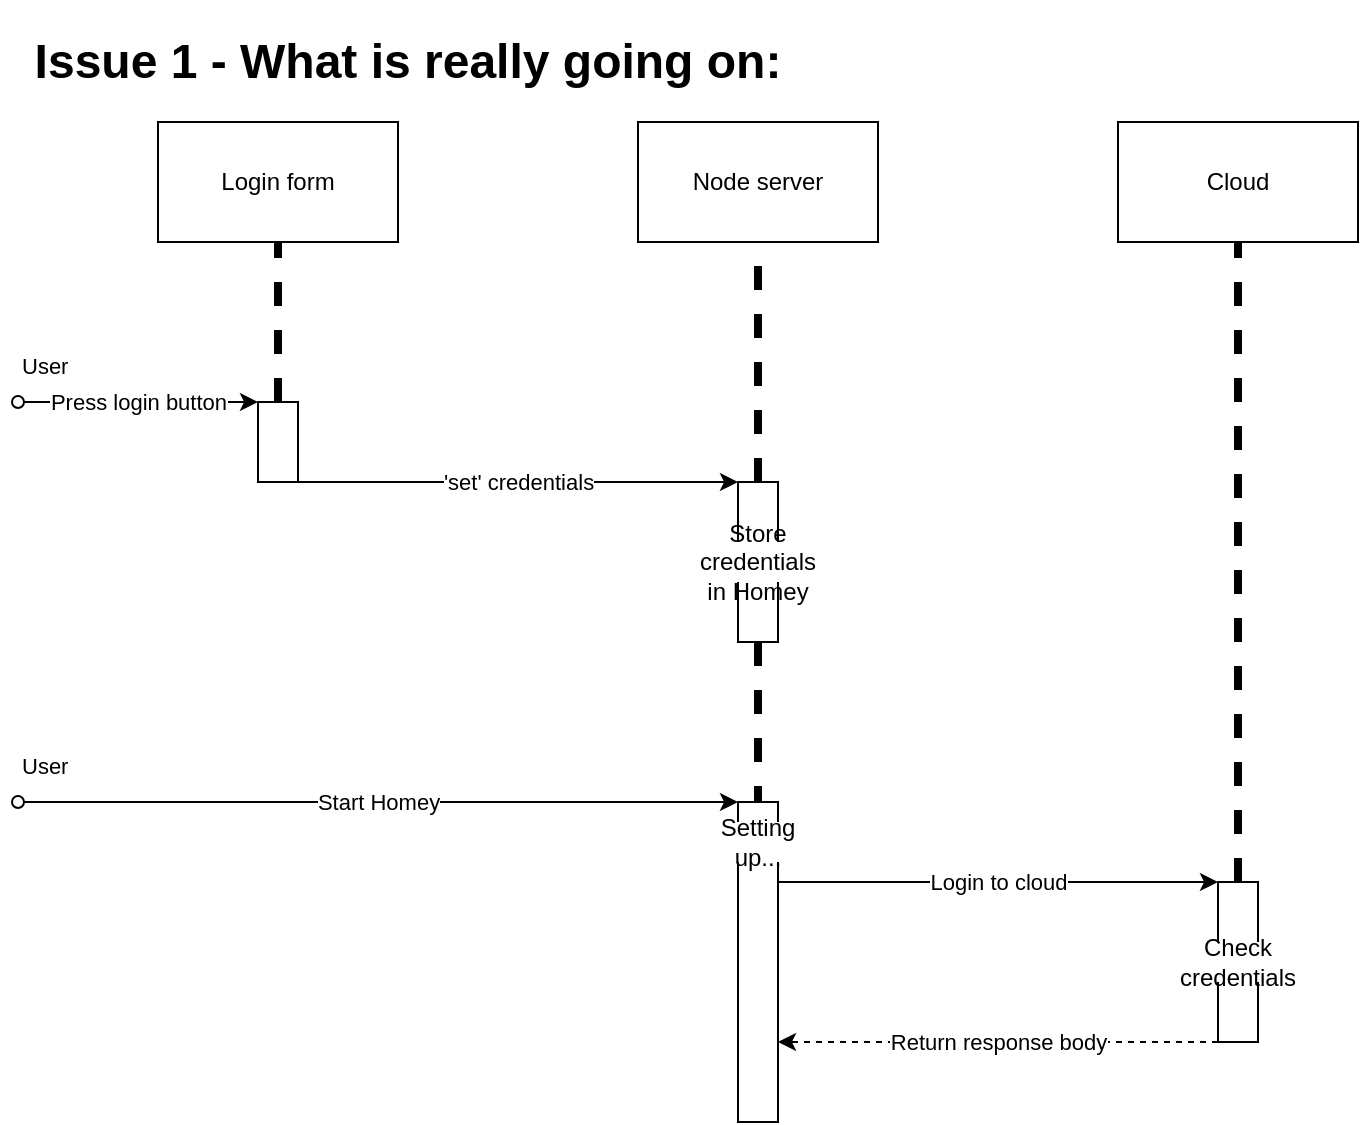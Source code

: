 <mxfile version="13.7.5" type="device"><diagram id="8l5D-kAxnWaShZ9Dx6Nm" name="Page-1"><mxGraphModel dx="1422" dy="745" grid="1" gridSize="10" guides="1" tooltips="1" connect="1" arrows="1" fold="1" page="1" pageScale="1" pageWidth="827" pageHeight="1169" math="0" shadow="0"><root><mxCell id="0"/><mxCell id="1" parent="0"/><mxCell id="Ak9lqWgYZfJxuabQcHQI-1" value="Login form" style="rounded=0;whiteSpace=wrap;html=1;" vertex="1" parent="1"><mxGeometry x="80" y="60" width="120" height="60" as="geometry"/></mxCell><mxCell id="Ak9lqWgYZfJxuabQcHQI-2" value="Node server" style="rounded=0;whiteSpace=wrap;html=1;" vertex="1" parent="1"><mxGeometry x="320" y="60" width="120" height="60" as="geometry"/></mxCell><mxCell id="Ak9lqWgYZfJxuabQcHQI-3" value="Cloud" style="rounded=0;whiteSpace=wrap;html=1;" vertex="1" parent="1"><mxGeometry x="560" y="60" width="120" height="60" as="geometry"/></mxCell><mxCell id="Ak9lqWgYZfJxuabQcHQI-4" value="" style="rounded=0;whiteSpace=wrap;html=1;" vertex="1" parent="1"><mxGeometry x="130" y="200" width="20" height="40" as="geometry"/></mxCell><mxCell id="Ak9lqWgYZfJxuabQcHQI-28" style="edgeStyle=orthogonalEdgeStyle;rounded=0;orthogonalLoop=1;jettySize=auto;html=1;exitX=0.5;exitY=1;exitDx=0;exitDy=0;entryX=0.5;entryY=0;entryDx=0;entryDy=0;startArrow=none;startFill=0;endArrow=none;endFill=0;dashed=1;strokeWidth=4;" edge="1" parent="1" source="Ak9lqWgYZfJxuabQcHQI-5" target="Ak9lqWgYZfJxuabQcHQI-24"><mxGeometry relative="1" as="geometry"/></mxCell><mxCell id="Ak9lqWgYZfJxuabQcHQI-5" value="" style="rounded=0;whiteSpace=wrap;html=1;" vertex="1" parent="1"><mxGeometry x="370" y="240" width="20" height="80" as="geometry"/></mxCell><mxCell id="Ak9lqWgYZfJxuabQcHQI-33" style="edgeStyle=orthogonalEdgeStyle;rounded=0;orthogonalLoop=1;jettySize=auto;html=1;exitX=0;exitY=1;exitDx=0;exitDy=0;startArrow=none;startFill=0;endArrow=classic;endFill=1;strokeWidth=1;dashed=1;" edge="1" parent="1" source="Ak9lqWgYZfJxuabQcHQI-6"><mxGeometry relative="1" as="geometry"><mxPoint x="390" y="520" as="targetPoint"/><Array as="points"><mxPoint x="390" y="520"/></Array></mxGeometry></mxCell><mxCell id="Ak9lqWgYZfJxuabQcHQI-34" value="Return response body" style="edgeLabel;html=1;align=center;verticalAlign=middle;resizable=0;points=[];" vertex="1" connectable="0" parent="Ak9lqWgYZfJxuabQcHQI-33"><mxGeometry x="-0.223" y="-3" relative="1" as="geometry"><mxPoint x="-24.48" y="3" as="offset"/></mxGeometry></mxCell><mxCell id="Ak9lqWgYZfJxuabQcHQI-6" value="" style="rounded=0;whiteSpace=wrap;html=1;" vertex="1" parent="1"><mxGeometry x="610" y="440" width="20" height="80" as="geometry"/></mxCell><mxCell id="Ak9lqWgYZfJxuabQcHQI-7" value="" style="endArrow=classic;html=1;entryX=0;entryY=0;entryDx=0;entryDy=0;startArrow=oval;startFill=0;" edge="1" parent="1" target="Ak9lqWgYZfJxuabQcHQI-4"><mxGeometry relative="1" as="geometry"><mxPoint x="10" y="200" as="sourcePoint"/><mxPoint x="120" y="210" as="targetPoint"/></mxGeometry></mxCell><mxCell id="Ak9lqWgYZfJxuabQcHQI-8" value="Press login button" style="edgeLabel;resizable=0;html=1;align=center;verticalAlign=middle;" connectable="0" vertex="1" parent="Ak9lqWgYZfJxuabQcHQI-7"><mxGeometry relative="1" as="geometry"/></mxCell><mxCell id="Ak9lqWgYZfJxuabQcHQI-9" value="User" style="edgeLabel;resizable=0;html=1;align=left;verticalAlign=bottom;" connectable="0" vertex="1" parent="Ak9lqWgYZfJxuabQcHQI-7"><mxGeometry x="-1" relative="1" as="geometry"><mxPoint y="-10" as="offset"/></mxGeometry></mxCell><mxCell id="Ak9lqWgYZfJxuabQcHQI-10" value="" style="endArrow=classic;html=1;exitX=1;exitY=1;exitDx=0;exitDy=0;entryX=0;entryY=0;entryDx=0;entryDy=0;" edge="1" parent="1" source="Ak9lqWgYZfJxuabQcHQI-4" target="Ak9lqWgYZfJxuabQcHQI-5"><mxGeometry width="50" height="50" relative="1" as="geometry"><mxPoint x="170" y="210" as="sourcePoint"/><mxPoint x="350" y="240" as="targetPoint"/></mxGeometry></mxCell><mxCell id="Ak9lqWgYZfJxuabQcHQI-11" value="'set' credentials" style="edgeLabel;html=1;align=center;verticalAlign=middle;resizable=0;points=[];" vertex="1" connectable="0" parent="Ak9lqWgYZfJxuabQcHQI-10"><mxGeometry x="0.141" relative="1" as="geometry"><mxPoint x="-15.7" y="-0.31" as="offset"/></mxGeometry></mxCell><mxCell id="Ak9lqWgYZfJxuabQcHQI-12" value="" style="endArrow=none;html=1;strokeColor=#000000;strokeWidth=4;entryX=0.5;entryY=1;entryDx=0;entryDy=0;exitX=0.5;exitY=0;exitDx=0;exitDy=0;dashed=1;" edge="1" parent="1" source="Ak9lqWgYZfJxuabQcHQI-4" target="Ak9lqWgYZfJxuabQcHQI-1"><mxGeometry width="50" height="50" relative="1" as="geometry"><mxPoint x="170" y="210" as="sourcePoint"/><mxPoint x="220" y="160" as="targetPoint"/></mxGeometry></mxCell><mxCell id="Ak9lqWgYZfJxuabQcHQI-13" value="" style="endArrow=none;html=1;strokeColor=#000000;strokeWidth=4;entryX=0.5;entryY=1;entryDx=0;entryDy=0;exitX=0.5;exitY=0;exitDx=0;exitDy=0;dashed=1;" edge="1" parent="1" source="Ak9lqWgYZfJxuabQcHQI-6" target="Ak9lqWgYZfJxuabQcHQI-3"><mxGeometry width="50" height="50" relative="1" as="geometry"><mxPoint x="510" y="220" as="sourcePoint"/><mxPoint x="510" y="140" as="targetPoint"/></mxGeometry></mxCell><mxCell id="Ak9lqWgYZfJxuabQcHQI-14" value="" style="endArrow=none;html=1;strokeColor=#000000;strokeWidth=4;entryX=0.5;entryY=1;entryDx=0;entryDy=0;exitX=0.5;exitY=0;exitDx=0;exitDy=0;dashed=1;" edge="1" parent="1" source="Ak9lqWgYZfJxuabQcHQI-5" target="Ak9lqWgYZfJxuabQcHQI-2"><mxGeometry width="50" height="50" relative="1" as="geometry"><mxPoint x="400.0" y="220" as="sourcePoint"/><mxPoint x="400.0" y="140" as="targetPoint"/></mxGeometry></mxCell><mxCell id="Ak9lqWgYZfJxuabQcHQI-17" value="Check credentials" style="text;html=1;strokeColor=none;align=center;verticalAlign=middle;whiteSpace=wrap;rounded=0;fillColor=#ffffff;" vertex="1" parent="1"><mxGeometry x="600" y="470" width="40" height="20" as="geometry"/></mxCell><mxCell id="Ak9lqWgYZfJxuabQcHQI-22" value="&lt;h1&gt;Issue 1 - What is really going on:&lt;/h1&gt;" style="text;html=1;strokeColor=none;fillColor=none;align=center;verticalAlign=middle;whiteSpace=wrap;rounded=0;" vertex="1" parent="1"><mxGeometry x="10" y="10" width="390" height="40" as="geometry"/></mxCell><mxCell id="Ak9lqWgYZfJxuabQcHQI-23" value="Store credentials in Homey" style="text;html=1;strokeColor=none;align=center;verticalAlign=middle;whiteSpace=wrap;rounded=0;fillColor=#ffffff;" vertex="1" parent="1"><mxGeometry x="355" y="270" width="50" height="20" as="geometry"/></mxCell><mxCell id="Ak9lqWgYZfJxuabQcHQI-31" style="edgeStyle=orthogonalEdgeStyle;rounded=0;orthogonalLoop=1;jettySize=auto;html=1;exitX=1;exitY=0.5;exitDx=0;exitDy=0;entryX=0;entryY=0;entryDx=0;entryDy=0;startArrow=none;startFill=0;endArrow=classic;endFill=1;strokeWidth=1;" edge="1" parent="1" source="Ak9lqWgYZfJxuabQcHQI-24" target="Ak9lqWgYZfJxuabQcHQI-6"><mxGeometry relative="1" as="geometry"><Array as="points"><mxPoint x="390" y="440"/></Array></mxGeometry></mxCell><mxCell id="Ak9lqWgYZfJxuabQcHQI-32" value="Login to cloud" style="edgeLabel;html=1;align=center;verticalAlign=middle;resizable=0;points=[];" vertex="1" connectable="0" parent="Ak9lqWgYZfJxuabQcHQI-31"><mxGeometry x="0.455" y="31" relative="1" as="geometry"><mxPoint x="-39" y="31" as="offset"/></mxGeometry></mxCell><mxCell id="Ak9lqWgYZfJxuabQcHQI-24" value="" style="rounded=0;whiteSpace=wrap;html=1;" vertex="1" parent="1"><mxGeometry x="370" y="400" width="20" height="160" as="geometry"/></mxCell><mxCell id="Ak9lqWgYZfJxuabQcHQI-25" value="" style="endArrow=classic;html=1;startArrow=oval;startFill=0;entryX=0;entryY=0;entryDx=0;entryDy=0;" edge="1" parent="1" target="Ak9lqWgYZfJxuabQcHQI-24"><mxGeometry relative="1" as="geometry"><mxPoint x="10" y="400" as="sourcePoint"/><mxPoint x="170" y="400" as="targetPoint"/></mxGeometry></mxCell><mxCell id="Ak9lqWgYZfJxuabQcHQI-26" value="Start Homey" style="edgeLabel;resizable=0;html=1;align=center;verticalAlign=middle;" connectable="0" vertex="1" parent="Ak9lqWgYZfJxuabQcHQI-25"><mxGeometry relative="1" as="geometry"/></mxCell><mxCell id="Ak9lqWgYZfJxuabQcHQI-27" value="User" style="edgeLabel;resizable=0;html=1;align=left;verticalAlign=bottom;" connectable="0" vertex="1" parent="Ak9lqWgYZfJxuabQcHQI-25"><mxGeometry x="-1" relative="1" as="geometry"><mxPoint y="-10" as="offset"/></mxGeometry></mxCell><mxCell id="Ak9lqWgYZfJxuabQcHQI-29" value="Setting up..." style="text;html=1;strokeColor=none;align=center;verticalAlign=middle;whiteSpace=wrap;rounded=0;fillColor=#ffffff;" vertex="1" parent="1"><mxGeometry x="355" y="410" width="50" height="20" as="geometry"/></mxCell></root></mxGraphModel></diagram></mxfile>